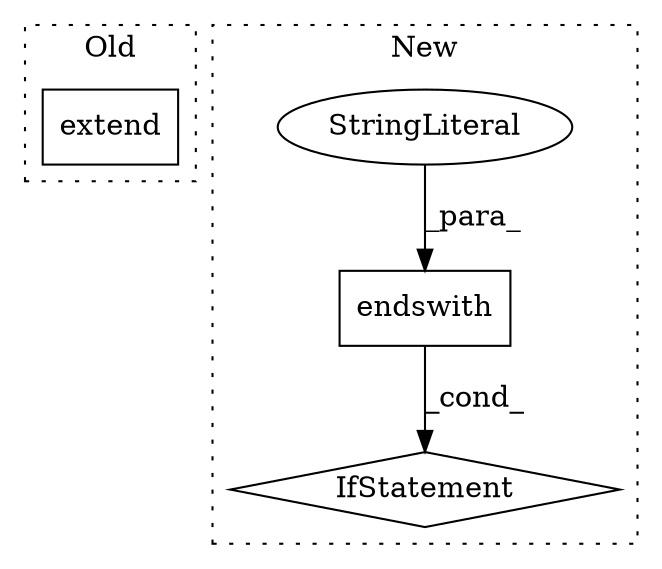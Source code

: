 digraph G {
subgraph cluster0 {
1 [label="extend" a="32" s="5595,5651" l="7,1" shape="box"];
label = "Old";
style="dotted";
}
subgraph cluster1 {
2 [label="endswith" a="32" s="4003,4018" l="9,1" shape="box"];
3 [label="StringLiteral" a="45" s="4012" l="6" shape="ellipse"];
4 [label="IfStatement" a="25" s="3974,4086" l="4,2" shape="diamond"];
label = "New";
style="dotted";
}
2 -> 4 [label="_cond_"];
3 -> 2 [label="_para_"];
}